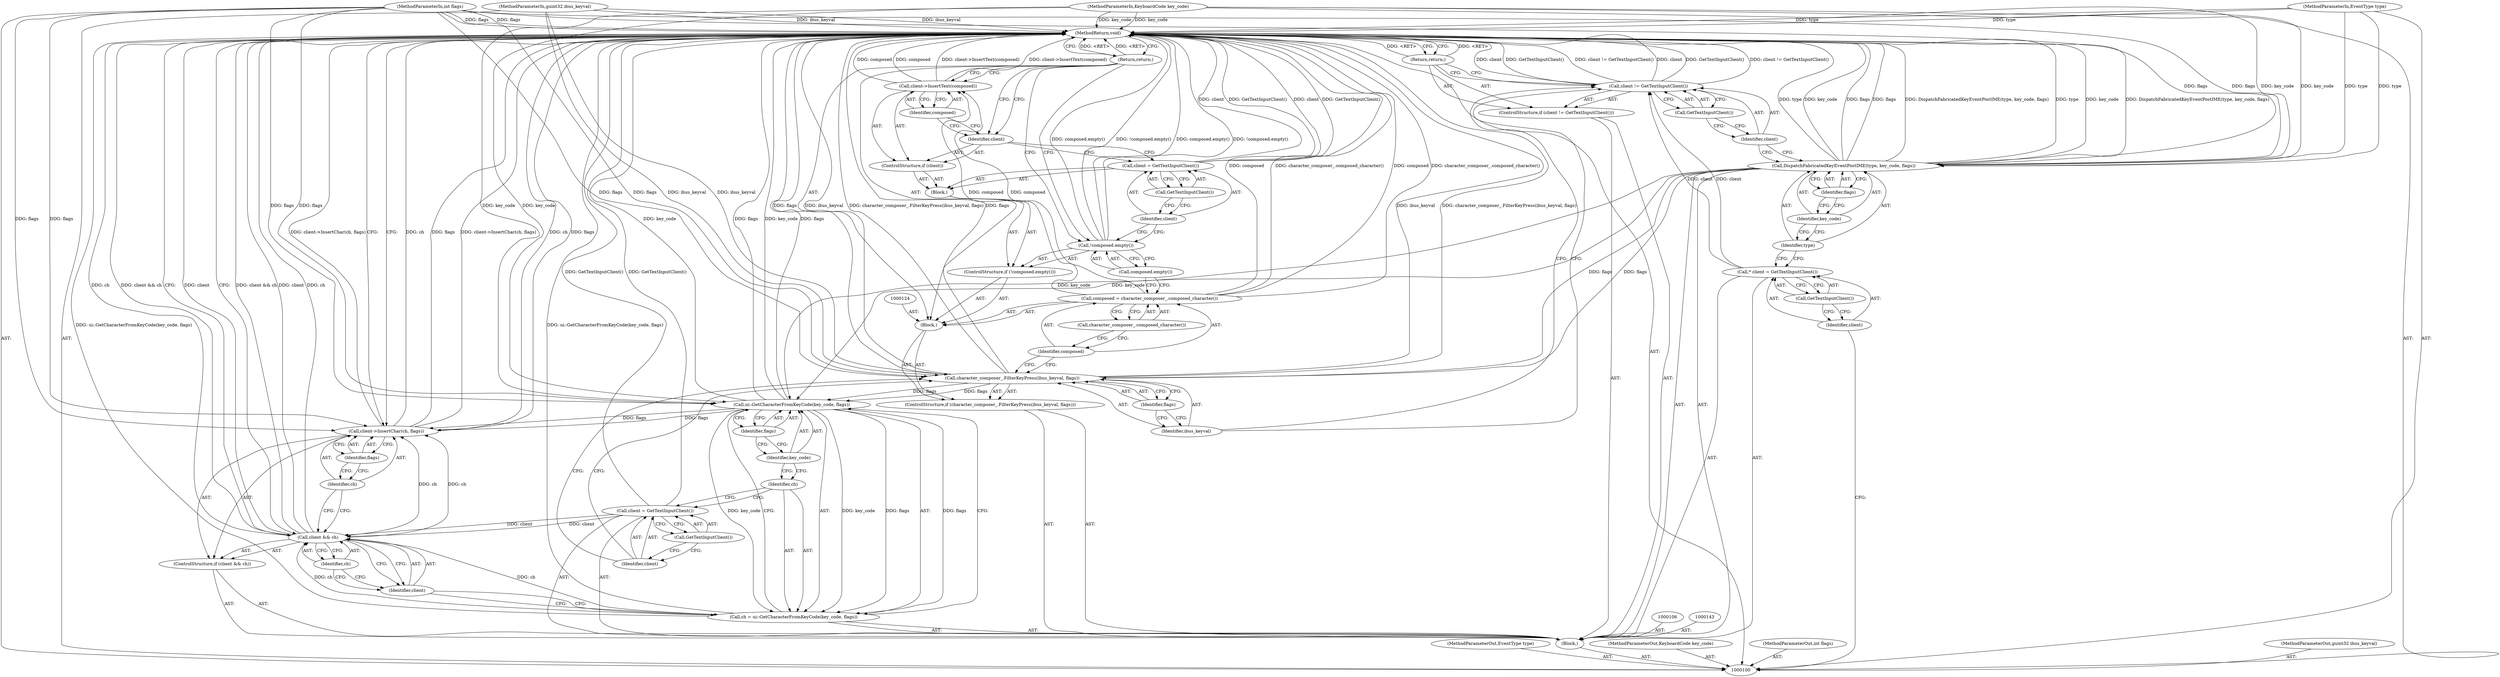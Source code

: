 digraph "1_Chrome_41a7e42ef575c10375f574145e5d023118fbd149" {
"1000156" [label="(MethodReturn,void)"];
"1000118" [label="(Return,return;)"];
"1000119" [label="(ControlStructure,if (character_composer_.FilterKeyPress(ibus_keyval, flags)))"];
"1000121" [label="(Identifier,ibus_keyval)"];
"1000122" [label="(Identifier,flags)"];
"1000120" [label="(Call,character_composer_.FilterKeyPress(ibus_keyval, flags))"];
"1000125" [label="(Call,composed = character_composer_.composed_character())"];
"1000126" [label="(Identifier,composed)"];
"1000127" [label="(Call,character_composer_.composed_character())"];
"1000123" [label="(Block,)"];
"1000130" [label="(Call,composed.empty())"];
"1000131" [label="(Block,)"];
"1000128" [label="(ControlStructure,if (!composed.empty()))"];
"1000129" [label="(Call,!composed.empty())"];
"1000134" [label="(Call,GetTextInputClient())"];
"1000132" [label="(Call,client = GetTextInputClient())"];
"1000133" [label="(Identifier,client)"];
"1000136" [label="(Identifier,client)"];
"1000135" [label="(ControlStructure,if (client))"];
"1000138" [label="(Identifier,composed)"];
"1000137" [label="(Call,client->InsertText(composed))"];
"1000139" [label="(Return,return;)"];
"1000101" [label="(MethodParameterIn,EventType type)"];
"1000219" [label="(MethodParameterOut,EventType type)"];
"1000142" [label="(Call,GetTextInputClient())"];
"1000140" [label="(Call,client = GetTextInputClient())"];
"1000141" [label="(Identifier,client)"];
"1000144" [label="(Call,ch = ui::GetCharacterFromKeyCode(key_code, flags))"];
"1000145" [label="(Identifier,ch)"];
"1000146" [label="(Call,ui::GetCharacterFromKeyCode(key_code, flags))"];
"1000147" [label="(Identifier,key_code)"];
"1000148" [label="(Identifier,flags)"];
"1000152" [label="(Identifier,ch)"];
"1000149" [label="(ControlStructure,if (client && ch))"];
"1000150" [label="(Call,client && ch)"];
"1000151" [label="(Identifier,client)"];
"1000154" [label="(Identifier,ch)"];
"1000155" [label="(Identifier,flags)"];
"1000153" [label="(Call,client->InsertChar(ch, flags))"];
"1000102" [label="(MethodParameterIn,KeyboardCode key_code)"];
"1000220" [label="(MethodParameterOut,KeyboardCode key_code)"];
"1000103" [label="(MethodParameterIn,int flags)"];
"1000221" [label="(MethodParameterOut,int flags)"];
"1000105" [label="(Block,)"];
"1000104" [label="(MethodParameterIn,guint32 ibus_keyval)"];
"1000222" [label="(MethodParameterOut,guint32 ibus_keyval)"];
"1000107" [label="(Call,* client = GetTextInputClient())"];
"1000108" [label="(Identifier,client)"];
"1000109" [label="(Call,GetTextInputClient())"];
"1000110" [label="(Call,DispatchFabricatedKeyEventPostIME(type, key_code, flags))"];
"1000111" [label="(Identifier,type)"];
"1000112" [label="(Identifier,key_code)"];
"1000113" [label="(Identifier,flags)"];
"1000117" [label="(Call,GetTextInputClient())"];
"1000114" [label="(ControlStructure,if (client != GetTextInputClient()))"];
"1000115" [label="(Call,client != GetTextInputClient())"];
"1000116" [label="(Identifier,client)"];
"1000156" -> "1000100"  [label="AST: "];
"1000156" -> "1000118"  [label="CFG: "];
"1000156" -> "1000139"  [label="CFG: "];
"1000156" -> "1000153"  [label="CFG: "];
"1000156" -> "1000150"  [label="CFG: "];
"1000139" -> "1000156"  [label="DDG: <RET>"];
"1000118" -> "1000156"  [label="DDG: <RET>"];
"1000115" -> "1000156"  [label="DDG: GetTextInputClient()"];
"1000115" -> "1000156"  [label="DDG: client != GetTextInputClient()"];
"1000115" -> "1000156"  [label="DDG: client"];
"1000140" -> "1000156"  [label="DDG: GetTextInputClient()"];
"1000104" -> "1000156"  [label="DDG: ibus_keyval"];
"1000146" -> "1000156"  [label="DDG: flags"];
"1000146" -> "1000156"  [label="DDG: key_code"];
"1000153" -> "1000156"  [label="DDG: ch"];
"1000153" -> "1000156"  [label="DDG: flags"];
"1000153" -> "1000156"  [label="DDG: client->InsertChar(ch, flags)"];
"1000120" -> "1000156"  [label="DDG: flags"];
"1000120" -> "1000156"  [label="DDG: ibus_keyval"];
"1000120" -> "1000156"  [label="DDG: character_composer_.FilterKeyPress(ibus_keyval, flags)"];
"1000150" -> "1000156"  [label="DDG: client && ch"];
"1000150" -> "1000156"  [label="DDG: client"];
"1000150" -> "1000156"  [label="DDG: ch"];
"1000137" -> "1000156"  [label="DDG: composed"];
"1000137" -> "1000156"  [label="DDG: client->InsertText(composed)"];
"1000144" -> "1000156"  [label="DDG: ui::GetCharacterFromKeyCode(key_code, flags)"];
"1000129" -> "1000156"  [label="DDG: composed.empty()"];
"1000129" -> "1000156"  [label="DDG: !composed.empty()"];
"1000125" -> "1000156"  [label="DDG: composed"];
"1000125" -> "1000156"  [label="DDG: character_composer_.composed_character()"];
"1000103" -> "1000156"  [label="DDG: flags"];
"1000132" -> "1000156"  [label="DDG: GetTextInputClient()"];
"1000132" -> "1000156"  [label="DDG: client"];
"1000102" -> "1000156"  [label="DDG: key_code"];
"1000110" -> "1000156"  [label="DDG: key_code"];
"1000110" -> "1000156"  [label="DDG: flags"];
"1000110" -> "1000156"  [label="DDG: DispatchFabricatedKeyEventPostIME(type, key_code, flags)"];
"1000110" -> "1000156"  [label="DDG: type"];
"1000101" -> "1000156"  [label="DDG: type"];
"1000118" -> "1000114"  [label="AST: "];
"1000118" -> "1000115"  [label="CFG: "];
"1000156" -> "1000118"  [label="CFG: "];
"1000118" -> "1000156"  [label="DDG: <RET>"];
"1000119" -> "1000105"  [label="AST: "];
"1000120" -> "1000119"  [label="AST: "];
"1000123" -> "1000119"  [label="AST: "];
"1000121" -> "1000120"  [label="AST: "];
"1000121" -> "1000115"  [label="CFG: "];
"1000122" -> "1000121"  [label="CFG: "];
"1000122" -> "1000120"  [label="AST: "];
"1000122" -> "1000121"  [label="CFG: "];
"1000120" -> "1000122"  [label="CFG: "];
"1000120" -> "1000119"  [label="AST: "];
"1000120" -> "1000122"  [label="CFG: "];
"1000121" -> "1000120"  [label="AST: "];
"1000122" -> "1000120"  [label="AST: "];
"1000126" -> "1000120"  [label="CFG: "];
"1000141" -> "1000120"  [label="CFG: "];
"1000120" -> "1000156"  [label="DDG: flags"];
"1000120" -> "1000156"  [label="DDG: ibus_keyval"];
"1000120" -> "1000156"  [label="DDG: character_composer_.FilterKeyPress(ibus_keyval, flags)"];
"1000104" -> "1000120"  [label="DDG: ibus_keyval"];
"1000110" -> "1000120"  [label="DDG: flags"];
"1000103" -> "1000120"  [label="DDG: flags"];
"1000120" -> "1000146"  [label="DDG: flags"];
"1000125" -> "1000123"  [label="AST: "];
"1000125" -> "1000127"  [label="CFG: "];
"1000126" -> "1000125"  [label="AST: "];
"1000127" -> "1000125"  [label="AST: "];
"1000130" -> "1000125"  [label="CFG: "];
"1000125" -> "1000156"  [label="DDG: composed"];
"1000125" -> "1000156"  [label="DDG: character_composer_.composed_character()"];
"1000125" -> "1000137"  [label="DDG: composed"];
"1000126" -> "1000125"  [label="AST: "];
"1000126" -> "1000120"  [label="CFG: "];
"1000127" -> "1000126"  [label="CFG: "];
"1000127" -> "1000125"  [label="AST: "];
"1000127" -> "1000126"  [label="CFG: "];
"1000125" -> "1000127"  [label="CFG: "];
"1000123" -> "1000119"  [label="AST: "];
"1000124" -> "1000123"  [label="AST: "];
"1000125" -> "1000123"  [label="AST: "];
"1000128" -> "1000123"  [label="AST: "];
"1000139" -> "1000123"  [label="AST: "];
"1000130" -> "1000129"  [label="AST: "];
"1000130" -> "1000125"  [label="CFG: "];
"1000129" -> "1000130"  [label="CFG: "];
"1000131" -> "1000128"  [label="AST: "];
"1000132" -> "1000131"  [label="AST: "];
"1000135" -> "1000131"  [label="AST: "];
"1000128" -> "1000123"  [label="AST: "];
"1000129" -> "1000128"  [label="AST: "];
"1000131" -> "1000128"  [label="AST: "];
"1000129" -> "1000128"  [label="AST: "];
"1000129" -> "1000130"  [label="CFG: "];
"1000130" -> "1000129"  [label="AST: "];
"1000133" -> "1000129"  [label="CFG: "];
"1000139" -> "1000129"  [label="CFG: "];
"1000129" -> "1000156"  [label="DDG: composed.empty()"];
"1000129" -> "1000156"  [label="DDG: !composed.empty()"];
"1000134" -> "1000132"  [label="AST: "];
"1000134" -> "1000133"  [label="CFG: "];
"1000132" -> "1000134"  [label="CFG: "];
"1000132" -> "1000131"  [label="AST: "];
"1000132" -> "1000134"  [label="CFG: "];
"1000133" -> "1000132"  [label="AST: "];
"1000134" -> "1000132"  [label="AST: "];
"1000136" -> "1000132"  [label="CFG: "];
"1000132" -> "1000156"  [label="DDG: GetTextInputClient()"];
"1000132" -> "1000156"  [label="DDG: client"];
"1000133" -> "1000132"  [label="AST: "];
"1000133" -> "1000129"  [label="CFG: "];
"1000134" -> "1000133"  [label="CFG: "];
"1000136" -> "1000135"  [label="AST: "];
"1000136" -> "1000132"  [label="CFG: "];
"1000138" -> "1000136"  [label="CFG: "];
"1000139" -> "1000136"  [label="CFG: "];
"1000135" -> "1000131"  [label="AST: "];
"1000136" -> "1000135"  [label="AST: "];
"1000137" -> "1000135"  [label="AST: "];
"1000138" -> "1000137"  [label="AST: "];
"1000138" -> "1000136"  [label="CFG: "];
"1000137" -> "1000138"  [label="CFG: "];
"1000137" -> "1000135"  [label="AST: "];
"1000137" -> "1000138"  [label="CFG: "];
"1000138" -> "1000137"  [label="AST: "];
"1000139" -> "1000137"  [label="CFG: "];
"1000137" -> "1000156"  [label="DDG: composed"];
"1000137" -> "1000156"  [label="DDG: client->InsertText(composed)"];
"1000125" -> "1000137"  [label="DDG: composed"];
"1000139" -> "1000123"  [label="AST: "];
"1000139" -> "1000137"  [label="CFG: "];
"1000139" -> "1000136"  [label="CFG: "];
"1000139" -> "1000129"  [label="CFG: "];
"1000156" -> "1000139"  [label="CFG: "];
"1000139" -> "1000156"  [label="DDG: <RET>"];
"1000101" -> "1000100"  [label="AST: "];
"1000101" -> "1000156"  [label="DDG: type"];
"1000101" -> "1000110"  [label="DDG: type"];
"1000219" -> "1000100"  [label="AST: "];
"1000142" -> "1000140"  [label="AST: "];
"1000142" -> "1000141"  [label="CFG: "];
"1000140" -> "1000142"  [label="CFG: "];
"1000140" -> "1000105"  [label="AST: "];
"1000140" -> "1000142"  [label="CFG: "];
"1000141" -> "1000140"  [label="AST: "];
"1000142" -> "1000140"  [label="AST: "];
"1000145" -> "1000140"  [label="CFG: "];
"1000140" -> "1000156"  [label="DDG: GetTextInputClient()"];
"1000140" -> "1000150"  [label="DDG: client"];
"1000141" -> "1000140"  [label="AST: "];
"1000141" -> "1000120"  [label="CFG: "];
"1000142" -> "1000141"  [label="CFG: "];
"1000144" -> "1000105"  [label="AST: "];
"1000144" -> "1000146"  [label="CFG: "];
"1000145" -> "1000144"  [label="AST: "];
"1000146" -> "1000144"  [label="AST: "];
"1000151" -> "1000144"  [label="CFG: "];
"1000144" -> "1000156"  [label="DDG: ui::GetCharacterFromKeyCode(key_code, flags)"];
"1000146" -> "1000144"  [label="DDG: key_code"];
"1000146" -> "1000144"  [label="DDG: flags"];
"1000144" -> "1000150"  [label="DDG: ch"];
"1000145" -> "1000144"  [label="AST: "];
"1000145" -> "1000140"  [label="CFG: "];
"1000147" -> "1000145"  [label="CFG: "];
"1000146" -> "1000144"  [label="AST: "];
"1000146" -> "1000148"  [label="CFG: "];
"1000147" -> "1000146"  [label="AST: "];
"1000148" -> "1000146"  [label="AST: "];
"1000144" -> "1000146"  [label="CFG: "];
"1000146" -> "1000156"  [label="DDG: flags"];
"1000146" -> "1000156"  [label="DDG: key_code"];
"1000146" -> "1000144"  [label="DDG: key_code"];
"1000146" -> "1000144"  [label="DDG: flags"];
"1000110" -> "1000146"  [label="DDG: key_code"];
"1000102" -> "1000146"  [label="DDG: key_code"];
"1000120" -> "1000146"  [label="DDG: flags"];
"1000103" -> "1000146"  [label="DDG: flags"];
"1000146" -> "1000153"  [label="DDG: flags"];
"1000147" -> "1000146"  [label="AST: "];
"1000147" -> "1000145"  [label="CFG: "];
"1000148" -> "1000147"  [label="CFG: "];
"1000148" -> "1000146"  [label="AST: "];
"1000148" -> "1000147"  [label="CFG: "];
"1000146" -> "1000148"  [label="CFG: "];
"1000152" -> "1000150"  [label="AST: "];
"1000152" -> "1000151"  [label="CFG: "];
"1000150" -> "1000152"  [label="CFG: "];
"1000149" -> "1000105"  [label="AST: "];
"1000150" -> "1000149"  [label="AST: "];
"1000153" -> "1000149"  [label="AST: "];
"1000150" -> "1000149"  [label="AST: "];
"1000150" -> "1000151"  [label="CFG: "];
"1000150" -> "1000152"  [label="CFG: "];
"1000151" -> "1000150"  [label="AST: "];
"1000152" -> "1000150"  [label="AST: "];
"1000154" -> "1000150"  [label="CFG: "];
"1000156" -> "1000150"  [label="CFG: "];
"1000150" -> "1000156"  [label="DDG: client && ch"];
"1000150" -> "1000156"  [label="DDG: client"];
"1000150" -> "1000156"  [label="DDG: ch"];
"1000140" -> "1000150"  [label="DDG: client"];
"1000144" -> "1000150"  [label="DDG: ch"];
"1000150" -> "1000153"  [label="DDG: ch"];
"1000151" -> "1000150"  [label="AST: "];
"1000151" -> "1000144"  [label="CFG: "];
"1000152" -> "1000151"  [label="CFG: "];
"1000150" -> "1000151"  [label="CFG: "];
"1000154" -> "1000153"  [label="AST: "];
"1000154" -> "1000150"  [label="CFG: "];
"1000155" -> "1000154"  [label="CFG: "];
"1000155" -> "1000153"  [label="AST: "];
"1000155" -> "1000154"  [label="CFG: "];
"1000153" -> "1000155"  [label="CFG: "];
"1000153" -> "1000149"  [label="AST: "];
"1000153" -> "1000155"  [label="CFG: "];
"1000154" -> "1000153"  [label="AST: "];
"1000155" -> "1000153"  [label="AST: "];
"1000156" -> "1000153"  [label="CFG: "];
"1000153" -> "1000156"  [label="DDG: ch"];
"1000153" -> "1000156"  [label="DDG: flags"];
"1000153" -> "1000156"  [label="DDG: client->InsertChar(ch, flags)"];
"1000150" -> "1000153"  [label="DDG: ch"];
"1000146" -> "1000153"  [label="DDG: flags"];
"1000103" -> "1000153"  [label="DDG: flags"];
"1000102" -> "1000100"  [label="AST: "];
"1000102" -> "1000156"  [label="DDG: key_code"];
"1000102" -> "1000110"  [label="DDG: key_code"];
"1000102" -> "1000146"  [label="DDG: key_code"];
"1000220" -> "1000100"  [label="AST: "];
"1000103" -> "1000100"  [label="AST: "];
"1000103" -> "1000156"  [label="DDG: flags"];
"1000103" -> "1000110"  [label="DDG: flags"];
"1000103" -> "1000120"  [label="DDG: flags"];
"1000103" -> "1000146"  [label="DDG: flags"];
"1000103" -> "1000153"  [label="DDG: flags"];
"1000221" -> "1000100"  [label="AST: "];
"1000105" -> "1000100"  [label="AST: "];
"1000106" -> "1000105"  [label="AST: "];
"1000107" -> "1000105"  [label="AST: "];
"1000110" -> "1000105"  [label="AST: "];
"1000114" -> "1000105"  [label="AST: "];
"1000119" -> "1000105"  [label="AST: "];
"1000140" -> "1000105"  [label="AST: "];
"1000143" -> "1000105"  [label="AST: "];
"1000144" -> "1000105"  [label="AST: "];
"1000149" -> "1000105"  [label="AST: "];
"1000104" -> "1000100"  [label="AST: "];
"1000104" -> "1000156"  [label="DDG: ibus_keyval"];
"1000104" -> "1000120"  [label="DDG: ibus_keyval"];
"1000222" -> "1000100"  [label="AST: "];
"1000107" -> "1000105"  [label="AST: "];
"1000107" -> "1000109"  [label="CFG: "];
"1000108" -> "1000107"  [label="AST: "];
"1000109" -> "1000107"  [label="AST: "];
"1000111" -> "1000107"  [label="CFG: "];
"1000107" -> "1000115"  [label="DDG: client"];
"1000108" -> "1000107"  [label="AST: "];
"1000108" -> "1000100"  [label="CFG: "];
"1000109" -> "1000108"  [label="CFG: "];
"1000109" -> "1000107"  [label="AST: "];
"1000109" -> "1000108"  [label="CFG: "];
"1000107" -> "1000109"  [label="CFG: "];
"1000110" -> "1000105"  [label="AST: "];
"1000110" -> "1000113"  [label="CFG: "];
"1000111" -> "1000110"  [label="AST: "];
"1000112" -> "1000110"  [label="AST: "];
"1000113" -> "1000110"  [label="AST: "];
"1000116" -> "1000110"  [label="CFG: "];
"1000110" -> "1000156"  [label="DDG: key_code"];
"1000110" -> "1000156"  [label="DDG: flags"];
"1000110" -> "1000156"  [label="DDG: DispatchFabricatedKeyEventPostIME(type, key_code, flags)"];
"1000110" -> "1000156"  [label="DDG: type"];
"1000101" -> "1000110"  [label="DDG: type"];
"1000102" -> "1000110"  [label="DDG: key_code"];
"1000103" -> "1000110"  [label="DDG: flags"];
"1000110" -> "1000120"  [label="DDG: flags"];
"1000110" -> "1000146"  [label="DDG: key_code"];
"1000111" -> "1000110"  [label="AST: "];
"1000111" -> "1000107"  [label="CFG: "];
"1000112" -> "1000111"  [label="CFG: "];
"1000112" -> "1000110"  [label="AST: "];
"1000112" -> "1000111"  [label="CFG: "];
"1000113" -> "1000112"  [label="CFG: "];
"1000113" -> "1000110"  [label="AST: "];
"1000113" -> "1000112"  [label="CFG: "];
"1000110" -> "1000113"  [label="CFG: "];
"1000117" -> "1000115"  [label="AST: "];
"1000117" -> "1000116"  [label="CFG: "];
"1000115" -> "1000117"  [label="CFG: "];
"1000114" -> "1000105"  [label="AST: "];
"1000115" -> "1000114"  [label="AST: "];
"1000118" -> "1000114"  [label="AST: "];
"1000115" -> "1000114"  [label="AST: "];
"1000115" -> "1000117"  [label="CFG: "];
"1000116" -> "1000115"  [label="AST: "];
"1000117" -> "1000115"  [label="AST: "];
"1000118" -> "1000115"  [label="CFG: "];
"1000121" -> "1000115"  [label="CFG: "];
"1000115" -> "1000156"  [label="DDG: GetTextInputClient()"];
"1000115" -> "1000156"  [label="DDG: client != GetTextInputClient()"];
"1000115" -> "1000156"  [label="DDG: client"];
"1000107" -> "1000115"  [label="DDG: client"];
"1000116" -> "1000115"  [label="AST: "];
"1000116" -> "1000110"  [label="CFG: "];
"1000117" -> "1000116"  [label="CFG: "];
}
